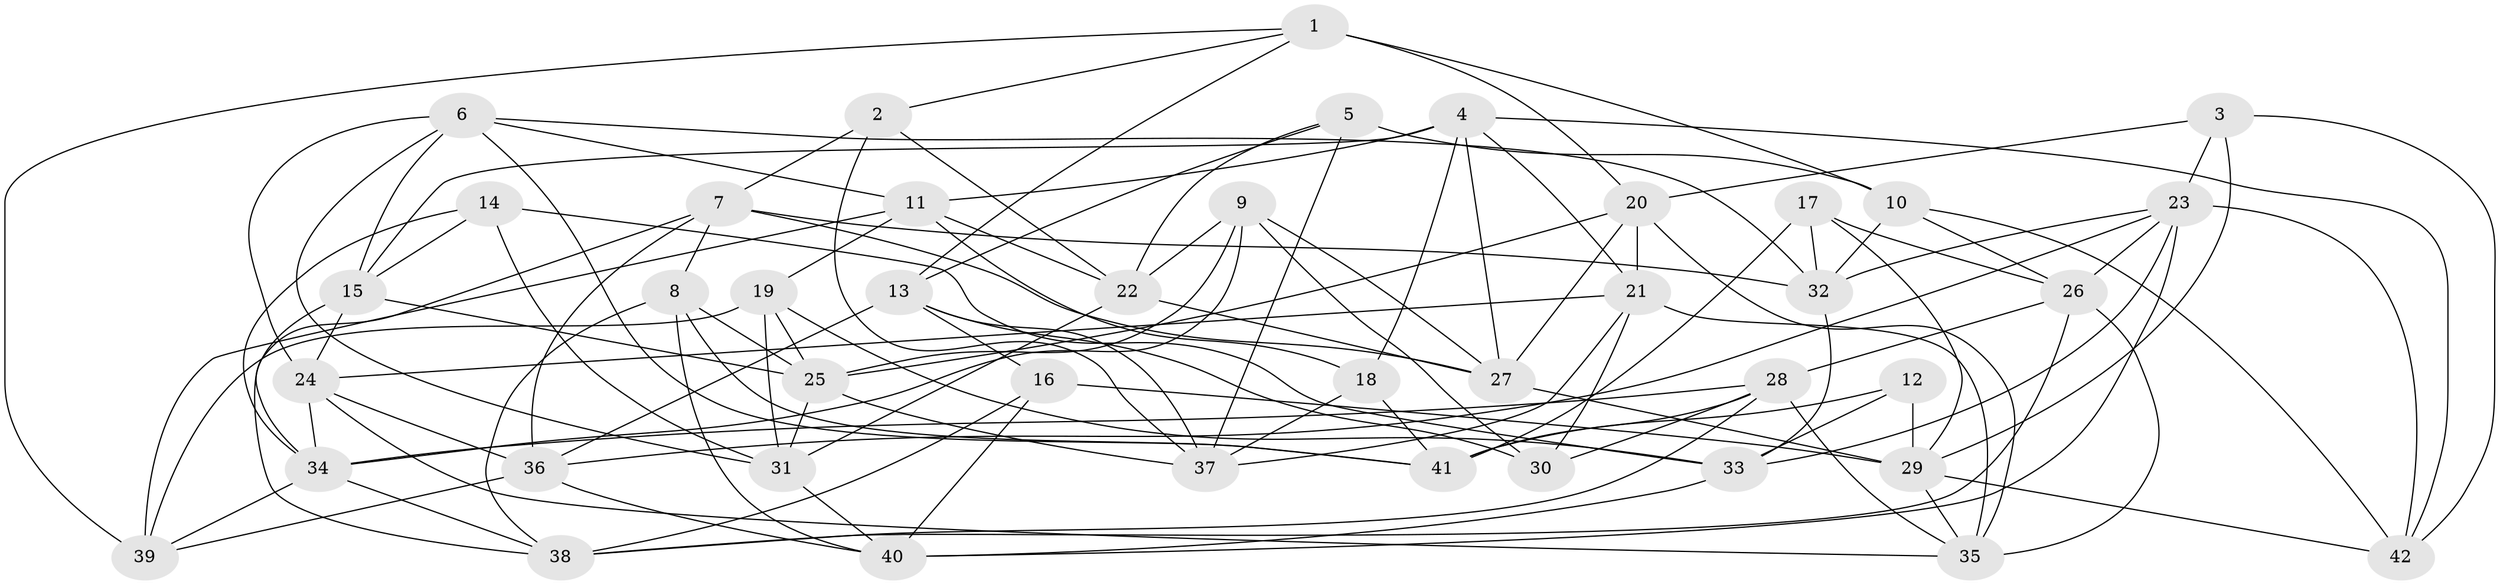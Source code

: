 // original degree distribution, {4: 1.0}
// Generated by graph-tools (version 1.1) at 2025/50/03/09/25 03:50:45]
// undirected, 42 vertices, 115 edges
graph export_dot {
graph [start="1"]
  node [color=gray90,style=filled];
  1;
  2;
  3;
  4;
  5;
  6;
  7;
  8;
  9;
  10;
  11;
  12;
  13;
  14;
  15;
  16;
  17;
  18;
  19;
  20;
  21;
  22;
  23;
  24;
  25;
  26;
  27;
  28;
  29;
  30;
  31;
  32;
  33;
  34;
  35;
  36;
  37;
  38;
  39;
  40;
  41;
  42;
  1 -- 2 [weight=1.0];
  1 -- 10 [weight=2.0];
  1 -- 13 [weight=1.0];
  1 -- 20 [weight=1.0];
  1 -- 39 [weight=1.0];
  2 -- 7 [weight=1.0];
  2 -- 22 [weight=1.0];
  2 -- 37 [weight=1.0];
  3 -- 20 [weight=1.0];
  3 -- 23 [weight=1.0];
  3 -- 29 [weight=1.0];
  3 -- 42 [weight=1.0];
  4 -- 11 [weight=1.0];
  4 -- 15 [weight=1.0];
  4 -- 18 [weight=1.0];
  4 -- 21 [weight=1.0];
  4 -- 27 [weight=1.0];
  4 -- 42 [weight=1.0];
  5 -- 10 [weight=1.0];
  5 -- 13 [weight=1.0];
  5 -- 22 [weight=1.0];
  5 -- 37 [weight=1.0];
  6 -- 11 [weight=1.0];
  6 -- 15 [weight=1.0];
  6 -- 24 [weight=1.0];
  6 -- 31 [weight=1.0];
  6 -- 32 [weight=1.0];
  6 -- 41 [weight=1.0];
  7 -- 8 [weight=1.0];
  7 -- 27 [weight=1.0];
  7 -- 32 [weight=1.0];
  7 -- 36 [weight=1.0];
  7 -- 38 [weight=1.0];
  8 -- 25 [weight=2.0];
  8 -- 38 [weight=1.0];
  8 -- 40 [weight=1.0];
  8 -- 41 [weight=1.0];
  9 -- 22 [weight=1.0];
  9 -- 25 [weight=1.0];
  9 -- 27 [weight=1.0];
  9 -- 30 [weight=1.0];
  9 -- 34 [weight=2.0];
  10 -- 26 [weight=1.0];
  10 -- 32 [weight=1.0];
  10 -- 42 [weight=1.0];
  11 -- 18 [weight=1.0];
  11 -- 19 [weight=1.0];
  11 -- 22 [weight=1.0];
  11 -- 39 [weight=1.0];
  12 -- 29 [weight=2.0];
  12 -- 33 [weight=1.0];
  12 -- 41 [weight=1.0];
  13 -- 16 [weight=1.0];
  13 -- 30 [weight=1.0];
  13 -- 36 [weight=1.0];
  13 -- 37 [weight=1.0];
  14 -- 15 [weight=1.0];
  14 -- 31 [weight=1.0];
  14 -- 33 [weight=1.0];
  14 -- 34 [weight=1.0];
  15 -- 24 [weight=1.0];
  15 -- 25 [weight=1.0];
  15 -- 34 [weight=1.0];
  16 -- 29 [weight=1.0];
  16 -- 38 [weight=1.0];
  16 -- 40 [weight=1.0];
  17 -- 26 [weight=1.0];
  17 -- 29 [weight=1.0];
  17 -- 32 [weight=1.0];
  17 -- 41 [weight=1.0];
  18 -- 37 [weight=1.0];
  18 -- 41 [weight=1.0];
  19 -- 25 [weight=1.0];
  19 -- 31 [weight=1.0];
  19 -- 33 [weight=1.0];
  19 -- 39 [weight=2.0];
  20 -- 21 [weight=1.0];
  20 -- 25 [weight=1.0];
  20 -- 27 [weight=1.0];
  20 -- 35 [weight=1.0];
  21 -- 24 [weight=1.0];
  21 -- 30 [weight=1.0];
  21 -- 35 [weight=1.0];
  21 -- 37 [weight=1.0];
  22 -- 27 [weight=1.0];
  22 -- 31 [weight=1.0];
  23 -- 26 [weight=1.0];
  23 -- 32 [weight=1.0];
  23 -- 33 [weight=1.0];
  23 -- 36 [weight=1.0];
  23 -- 40 [weight=1.0];
  23 -- 42 [weight=2.0];
  24 -- 34 [weight=1.0];
  24 -- 35 [weight=1.0];
  24 -- 36 [weight=1.0];
  25 -- 31 [weight=1.0];
  25 -- 37 [weight=1.0];
  26 -- 28 [weight=1.0];
  26 -- 35 [weight=1.0];
  26 -- 38 [weight=1.0];
  27 -- 29 [weight=1.0];
  28 -- 30 [weight=1.0];
  28 -- 34 [weight=1.0];
  28 -- 35 [weight=1.0];
  28 -- 38 [weight=1.0];
  28 -- 41 [weight=1.0];
  29 -- 35 [weight=1.0];
  29 -- 42 [weight=1.0];
  31 -- 40 [weight=1.0];
  32 -- 33 [weight=1.0];
  33 -- 40 [weight=1.0];
  34 -- 38 [weight=1.0];
  34 -- 39 [weight=1.0];
  36 -- 39 [weight=1.0];
  36 -- 40 [weight=1.0];
}
